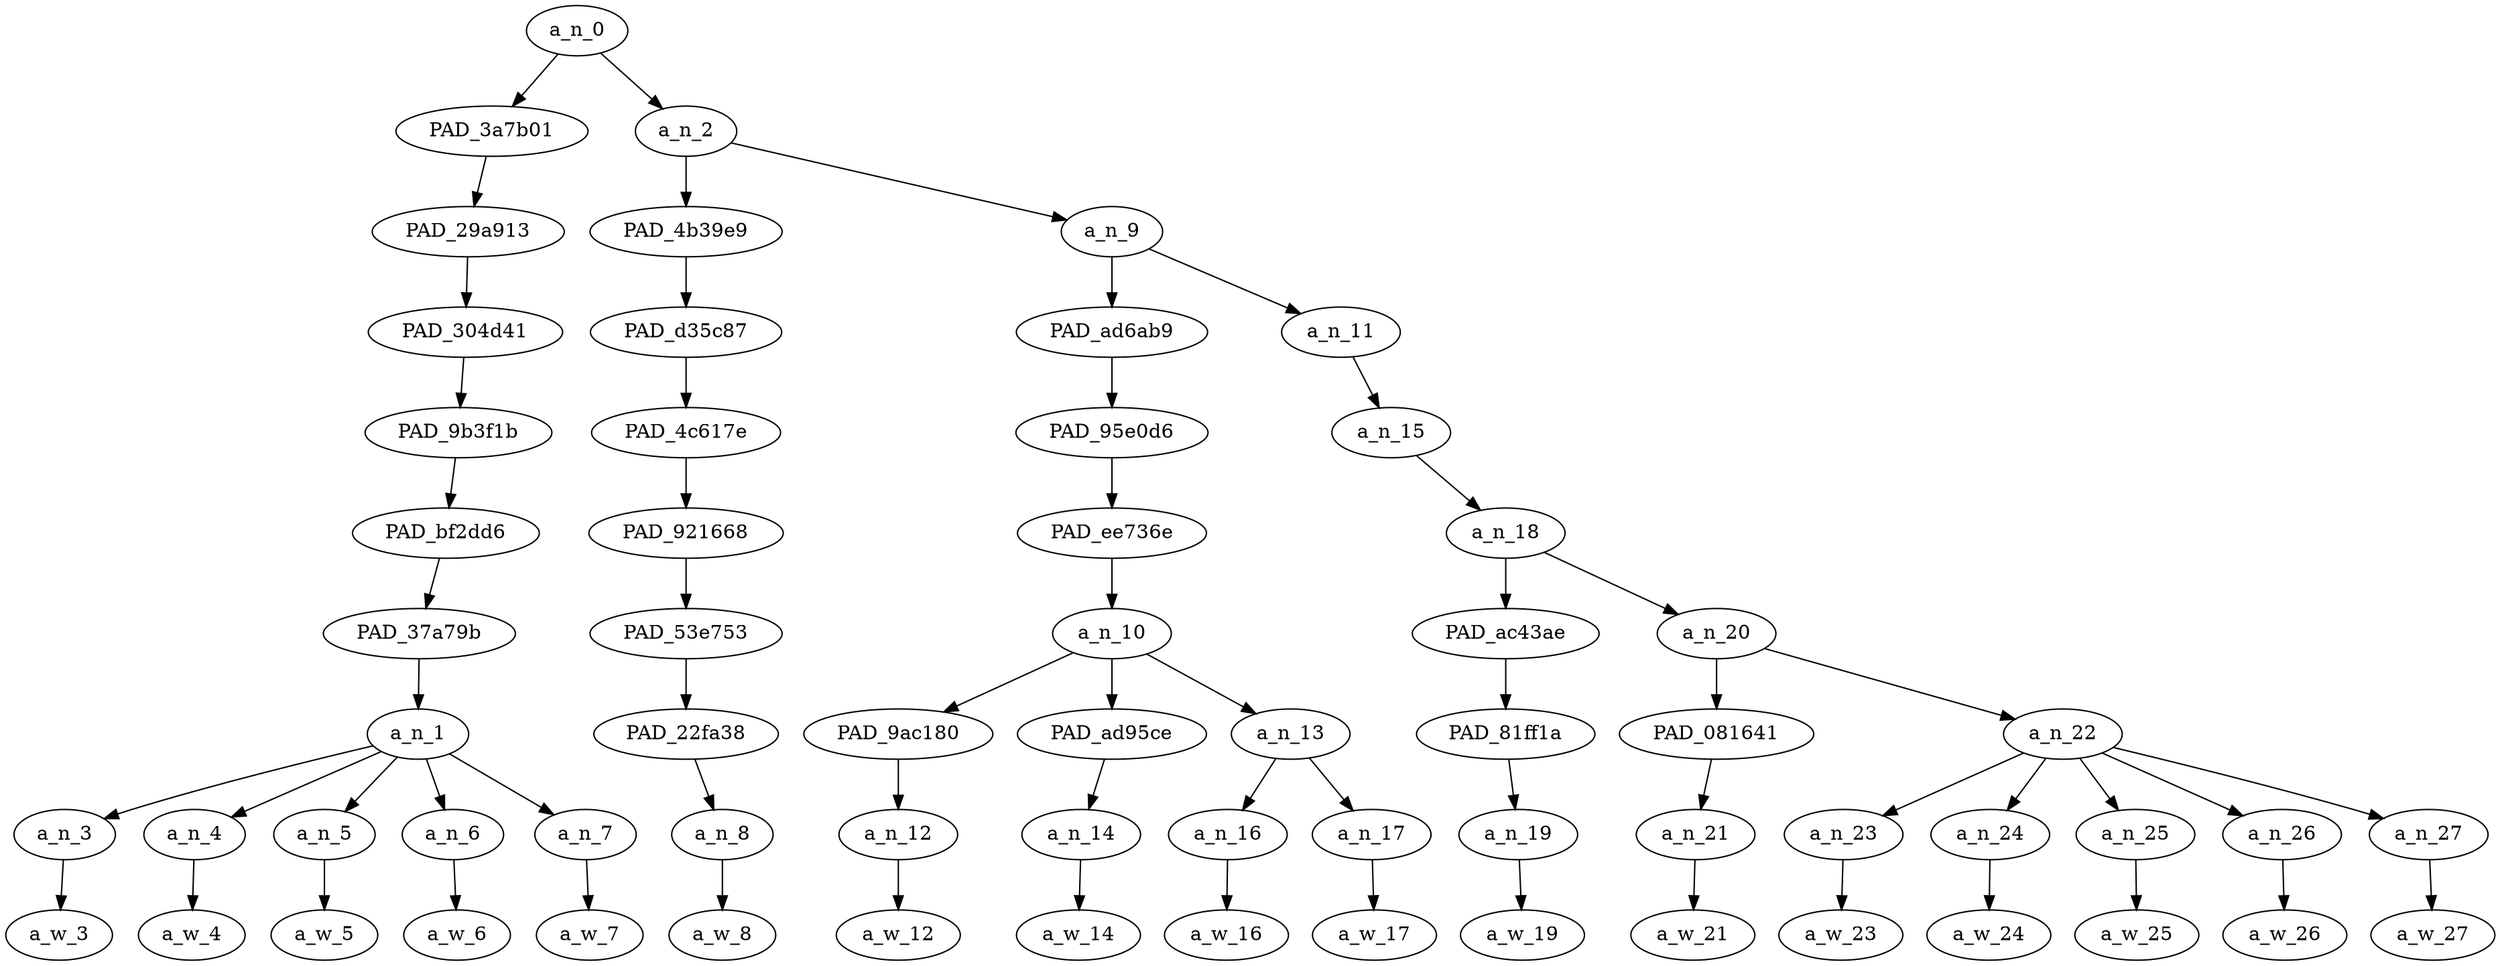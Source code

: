 strict digraph "" {
	a_n_0	[div_dir=-1,
		index=0,
		level=9,
		pos="4.59375,9!",
		text_span="[0, 1, 2, 3, 4, 5, 6, 7, 8, 9, 10, 11, 12, 13, 14, 15, 16]",
		value=1.00000001];
	PAD_3a7b01	[div_dir=-1,
		index=0,
		level=8,
		pos="2.0,8!",
		text_span="[0, 1, 2, 3, 4]",
		value=0.30003910];
	a_n_0 -> PAD_3a7b01;
	a_n_2	[div_dir=1,
		index=1,
		level=8,
		pos="7.1875,8!",
		text_span="[5, 6, 7, 8, 9, 10, 11, 12, 13, 14, 15, 16]",
		value=0.69987968];
	a_n_0 -> a_n_2;
	PAD_29a913	[div_dir=-1,
		index=0,
		level=7,
		pos="2.0,7!",
		text_span="[0, 1, 2, 3, 4]",
		value=0.30003910];
	PAD_3a7b01 -> PAD_29a913;
	PAD_304d41	[div_dir=-1,
		index=0,
		level=6,
		pos="2.0,6!",
		text_span="[0, 1, 2, 3, 4]",
		value=0.30003910];
	PAD_29a913 -> PAD_304d41;
	PAD_9b3f1b	[div_dir=-1,
		index=0,
		level=5,
		pos="2.0,5!",
		text_span="[0, 1, 2, 3, 4]",
		value=0.30003910];
	PAD_304d41 -> PAD_9b3f1b;
	PAD_bf2dd6	[div_dir=-1,
		index=0,
		level=4,
		pos="2.0,4!",
		text_span="[0, 1, 2, 3, 4]",
		value=0.30003910];
	PAD_9b3f1b -> PAD_bf2dd6;
	PAD_37a79b	[div_dir=-1,
		index=0,
		level=3,
		pos="2.0,3!",
		text_span="[0, 1, 2, 3, 4]",
		value=0.30003910];
	PAD_bf2dd6 -> PAD_37a79b;
	a_n_1	[div_dir=-1,
		index=0,
		level=2,
		pos="2.0,2!",
		text_span="[0, 1, 2, 3, 4]",
		value=0.30003910];
	PAD_37a79b -> a_n_1;
	a_n_3	[div_dir=-1,
		index=0,
		level=1,
		pos="0.0,1!",
		text_span="[0]",
		value=0.08902616];
	a_n_1 -> a_n_3;
	a_n_4	[div_dir=1,
		index=1,
		level=1,
		pos="1.0,1!",
		text_span="[1]",
		value=0.05442867];
	a_n_1 -> a_n_4;
	a_n_5	[div_dir=-1,
		index=2,
		level=1,
		pos="2.0,1!",
		text_span="[2]",
		value=0.04403274];
	a_n_1 -> a_n_5;
	a_n_6	[div_dir=-1,
		index=3,
		level=1,
		pos="3.0,1!",
		text_span="[3]",
		value=0.05942187];
	a_n_1 -> a_n_6;
	a_n_7	[div_dir=1,
		index=4,
		level=1,
		pos="4.0,1!",
		text_span="[4]",
		value=0.05278574];
	a_n_1 -> a_n_7;
	a_w_3	[div_dir=0,
		index=0,
		level=0,
		pos="0,0!",
		text_span="[0]",
		value=harvard];
	a_n_3 -> a_w_3;
	a_w_4	[div_dir=0,
		index=1,
		level=0,
		pos="1,0!",
		text_span="[1]",
		value=colorado];
	a_n_4 -> a_w_4;
	a_w_5	[div_dir=0,
		index=2,
		level=0,
		pos="2,0!",
		text_span="[2]",
		value=state];
	a_n_5 -> a_w_5;
	a_w_6	[div_dir=0,
		index=3,
		level=0,
		pos="3,0!",
		text_span="[3]",
		value=american];
	a_n_6 -> a_w_6;
	a_w_7	[div_dir=0,
		index=4,
		level=0,
		pos="4,0!",
		text_span="[4]",
		value=university];
	a_n_7 -> a_w_7;
	PAD_4b39e9	[div_dir=-1,
		index=1,
		level=7,
		pos="5.0,7!",
		text_span="[5]",
		value=0.03411098];
	a_n_2 -> PAD_4b39e9;
	a_n_9	[div_dir=1,
		index=2,
		level=7,
		pos="9.375,7!",
		text_span="[6, 7, 8, 9, 10, 11, 12, 13, 14, 15, 16]",
		value=0.66564959];
	a_n_2 -> a_n_9;
	PAD_d35c87	[div_dir=-1,
		index=1,
		level=6,
		pos="5.0,6!",
		text_span="[5]",
		value=0.03411098];
	PAD_4b39e9 -> PAD_d35c87;
	PAD_4c617e	[div_dir=-1,
		index=1,
		level=5,
		pos="5.0,5!",
		text_span="[5]",
		value=0.03411098];
	PAD_d35c87 -> PAD_4c617e;
	PAD_921668	[div_dir=-1,
		index=1,
		level=4,
		pos="5.0,4!",
		text_span="[5]",
		value=0.03411098];
	PAD_4c617e -> PAD_921668;
	PAD_53e753	[div_dir=-1,
		index=1,
		level=3,
		pos="5.0,3!",
		text_span="[5]",
		value=0.03411098];
	PAD_921668 -> PAD_53e753;
	PAD_22fa38	[div_dir=-1,
		index=1,
		level=2,
		pos="5.0,2!",
		text_span="[5]",
		value=0.03411098];
	PAD_53e753 -> PAD_22fa38;
	a_n_8	[div_dir=-1,
		index=5,
		level=1,
		pos="5.0,1!",
		text_span="[5]",
		value=0.03411098];
	PAD_22fa38 -> a_n_8;
	a_w_8	[div_dir=0,
		index=5,
		level=0,
		pos="5,0!",
		text_span="[5]",
		value=are];
	a_n_8 -> a_w_8;
	PAD_ad6ab9	[div_dir=-1,
		index=2,
		level=6,
		pos="7.5,6!",
		text_span="[6, 7, 8, 9]",
		value=0.15758616];
	a_n_9 -> PAD_ad6ab9;
	a_n_11	[div_dir=1,
		index=3,
		level=6,
		pos="11.25,6!",
		text_span="[10, 11, 12, 13, 14, 15, 16]",
		value=0.50786072];
	a_n_9 -> a_n_11;
	PAD_95e0d6	[div_dir=-1,
		index=2,
		level=5,
		pos="7.5,5!",
		text_span="[6, 7, 8, 9]",
		value=0.15758616];
	PAD_ad6ab9 -> PAD_95e0d6;
	PAD_ee736e	[div_dir=-1,
		index=2,
		level=4,
		pos="7.5,4!",
		text_span="[6, 7, 8, 9]",
		value=0.15758616];
	PAD_95e0d6 -> PAD_ee736e;
	a_n_10	[div_dir=-1,
		index=2,
		level=3,
		pos="7.5,3!",
		text_span="[6, 7, 8, 9]",
		value=0.15758616];
	PAD_ee736e -> a_n_10;
	PAD_9ac180	[div_dir=-1,
		index=2,
		level=2,
		pos="6.0,2!",
		text_span="[6]",
		value=0.02630135];
	a_n_10 -> PAD_9ac180;
	PAD_ad95ce	[div_dir=1,
		index=4,
		level=2,
		pos="9.0,2!",
		text_span="[9]",
		value=0.05162490];
	a_n_10 -> PAD_ad95ce;
	a_n_13	[div_dir=-1,
		index=3,
		level=2,
		pos="7.5,2!",
		text_span="[7, 8]",
		value=0.07957532];
	a_n_10 -> a_n_13;
	a_n_12	[div_dir=-1,
		index=6,
		level=1,
		pos="6.0,1!",
		text_span="[6]",
		value=0.02630135];
	PAD_9ac180 -> a_n_12;
	a_w_12	[div_dir=0,
		index=6,
		level=0,
		pos="6,0!",
		text_span="[6]",
		value=the];
	a_n_12 -> a_w_12;
	a_n_14	[div_dir=1,
		index=9,
		level=1,
		pos="9.0,1!",
		text_span="[9]",
		value=0.05162490];
	PAD_ad95ce -> a_n_14;
	a_w_14	[div_dir=0,
		index=9,
		level=0,
		pos="9,0!",
		text_span="[9]",
		value=colleges];
	a_n_14 -> a_w_14;
	a_n_16	[div_dir=1,
		index=7,
		level=1,
		pos="7.0,1!",
		text_span="[7]",
		value=0.03550104];
	a_n_13 -> a_n_16;
	a_n_17	[div_dir=-1,
		index=8,
		level=1,
		pos="8.0,1!",
		text_span="[8]",
		value=0.04394649];
	a_n_13 -> a_n_17;
	a_w_16	[div_dir=0,
		index=7,
		level=0,
		pos="7,0!",
		text_span="[7]",
		value="<number>"];
	a_n_16 -> a_w_16;
	a_w_17	[div_dir=0,
		index=8,
		level=0,
		pos="8,0!",
		text_span="[8]",
		value=latest];
	a_n_17 -> a_w_17;
	a_n_15	[div_dir=1,
		index=3,
		level=5,
		pos="11.25,5!",
		text_span="[10, 11, 12, 13, 14, 15, 16]",
		value=0.50756954];
	a_n_11 -> a_n_15;
	a_n_18	[div_dir=1,
		index=3,
		level=4,
		pos="11.25,4!",
		text_span="[10, 11, 12, 13, 14, 15, 16]",
		value=0.50727836];
	a_n_15 -> a_n_18;
	PAD_ac43ae	[div_dir=1,
		index=3,
		level=3,
		pos="10.0,3!",
		text_span="[10]",
		value=0.02687259];
	a_n_18 -> PAD_ac43ae;
	a_n_20	[div_dir=1,
		index=4,
		level=3,
		pos="12.5,3!",
		text_span="[11, 12, 13, 14, 15, 16]",
		value=0.48011460];
	a_n_18 -> a_n_20;
	PAD_81ff1a	[div_dir=1,
		index=5,
		level=2,
		pos="10.0,2!",
		text_span="[10]",
		value=0.02687259];
	PAD_ac43ae -> PAD_81ff1a;
	a_n_19	[div_dir=1,
		index=10,
		level=1,
		pos="10.0,1!",
		text_span="[10]",
		value=0.02687259];
	PAD_81ff1a -> a_n_19;
	a_w_19	[div_dir=0,
		index=10,
		level=0,
		pos="10,0!",
		text_span="[10]",
		value=to];
	a_n_19 -> a_w_19;
	PAD_081641	[div_dir=-1,
		index=6,
		level=2,
		pos="11.0,2!",
		text_span="[11]",
		value=0.04766317];
	a_n_20 -> PAD_081641;
	a_n_22	[div_dir=1,
		index=7,
		level=2,
		pos="14.0,2!",
		text_span="[12, 13, 14, 15, 16]",
		value=0.43215826];
	a_n_20 -> a_n_22;
	a_n_21	[div_dir=-1,
		index=11,
		level=1,
		pos="11.0,1!",
		text_span="[11]",
		value=0.04766317];
	PAD_081641 -> a_n_21;
	a_w_21	[div_dir=0,
		index=11,
		level=0,
		pos="11,0!",
		text_span="[11]",
		value=promote];
	a_n_21 -> a_w_21;
	a_n_23	[div_dir=-1,
		index=12,
		level=1,
		pos="12.0,1!",
		text_span="[12]",
		value=0.06886256];
	a_n_22 -> a_n_23;
	a_n_24	[div_dir=1,
		index=13,
		level=1,
		pos="13.0,1!",
		text_span="[13]",
		value=0.11297653];
	a_n_22 -> a_n_24;
	a_n_25	[div_dir=1,
		index=14,
		level=1,
		pos="14.0,1!",
		text_span="[14]",
		value=0.12893843];
	a_n_22 -> a_n_25;
	a_n_26	[div_dir=1,
		index=15,
		level=1,
		pos="15.0,1!",
		text_span="[15]",
		value=0.03252643];
	a_n_22 -> a_n_26;
	a_n_27	[div_dir=-1,
		index=16,
		level=1,
		pos="16.0,1!",
		text_span="[16]",
		value=0.08848612];
	a_n_22 -> a_n_27;
	a_w_23	[div_dir=0,
		index=12,
		level=0,
		pos="12,0!",
		text_span="[12]",
		value=anti];
	a_n_23 -> a_w_23;
	a_w_24	[div_dir=0,
		index=13,
		level=0,
		pos="13,0!",
		text_span="[13]",
		value=white];
	a_n_24 -> a_w_24;
	a_w_25	[div_dir=0,
		index=14,
		level=0,
		pos="14,0!",
		text_span="[14]",
		value=agendas];
	a_n_25 -> a_w_25;
	a_w_26	[div_dir=0,
		index=15,
		level=0,
		pos="15,0!",
		text_span="[15]",
		value=and];
	a_n_26 -> a_w_26;
	a_w_27	[div_dir=0,
		index=16,
		level=0,
		pos="16,0!",
		text_span="[16]",
		value=segregation];
	a_n_27 -> a_w_27;
}

